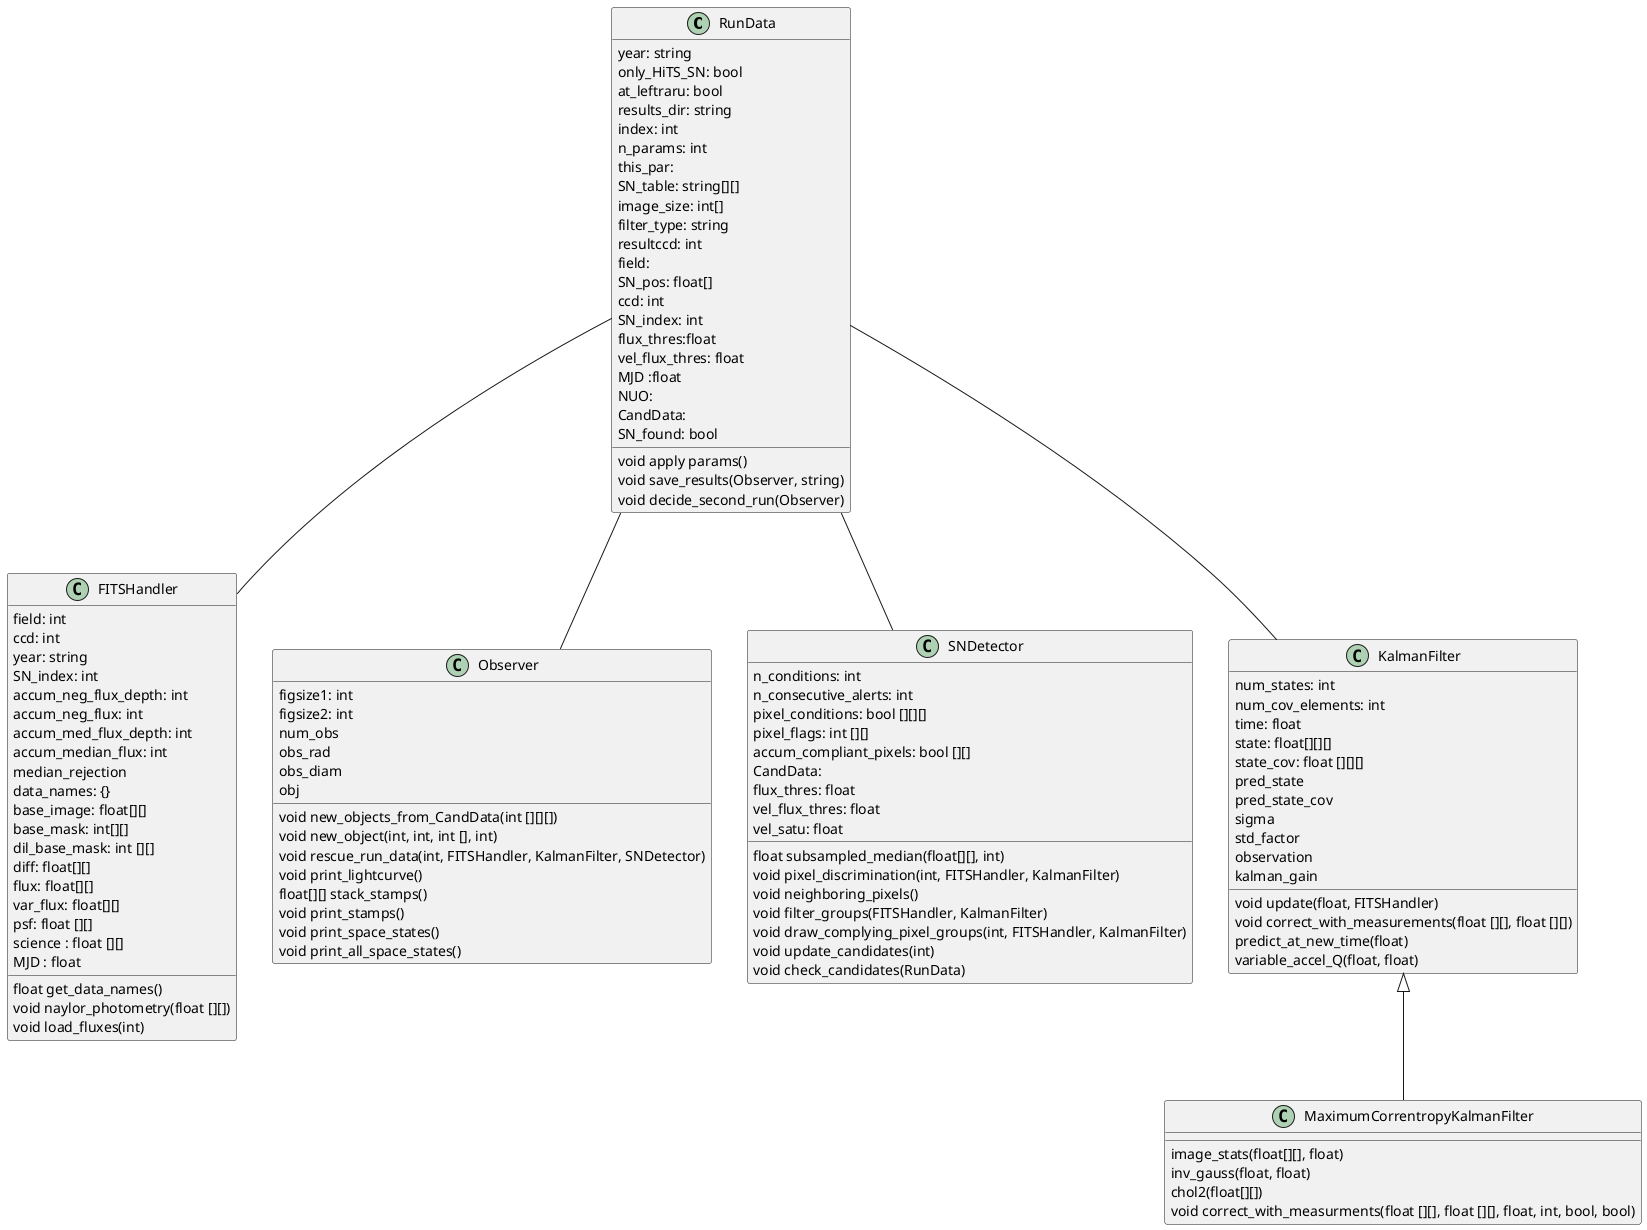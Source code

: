 @startuml

class RunData{
year: string
only_HiTS_SN: bool
at_leftraru: bool
results_dir: string
index: int
n_params: int
this_par:
SN_table: string[][]
image_size: int[]
filter_type: string
resultccd: int
field:
SN_pos: float[]
ccd: int
SN_index: int
flux_thres:float
vel_flux_thres: float
MJD :float
NUO:
CandData:
SN_found: bool

void apply params()
void save_results(Observer, string)
void decide_second_run(Observer)
}

class FITSHandler {

field: int
ccd: int
year: string
SN_index: int
accum_neg_flux_depth: int
accum_neg_flux: int
accum_med_flux_depth: int
accum_median_flux: int
median_rejection
data_names: {}
base_image: float[][]
base_mask: int[][]
dil_base_mask: int [][]
diff: float[][]
flux: float[][]
var_flux: float[][]
psf: float [][]
science : float [][]
MJD : float

float get_data_names()
void naylor_photometry(float [][])
void load_fluxes(int)
}

class Observer{
figsize1: int
figsize2: int
num_obs
obs_rad
obs_diam
obj

void new_objects_from_CandData(int [][][])
void new_object(int, int, int [], int)
void rescue_run_data(int, FITSHandler, KalmanFilter, SNDetector)
void print_lightcurve()
float[][] stack_stamps()
void print_stamps()
void print_space_states()
void print_all_space_states()
}

class SNDetector{
n_conditions: int
n_consecutive_alerts: int
pixel_conditions: bool [][][]
pixel_flags: int [][]
accum_compliant_pixels: bool [][]
CandData:
flux_thres: float
vel_flux_thres: float
vel_satu: float
float subsampled_median(float[][], int)
void pixel_discrimination(int, FITSHandler, KalmanFilter)
void neighboring_pixels()
void filter_groups(FITSHandler, KalmanFilter)
void draw_complying_pixel_groups(int, FITSHandler, KalmanFilter)
void update_candidates(int)
void check_candidates(RunData)
}

class KalmanFilter{
num_states: int
num_cov_elements: int
time: float
state: float[][][]
state_cov: float [][][]
pred_state
pred_state_cov
sigma
std_factor
observation
kalman_gain
void update(float, FITSHandler)
void correct_with_measurements(float [][], float [][])
predict_at_new_time(float)
variable_accel_Q(float, float)
}


class MaximumCorrentropyKalmanFilter{
image_stats(float[][], float)
inv_gauss(float, float)
chol2(float[][])
void correct_with_measurments(float [][], float [][], float, int, bool, bool)
}


KalmanFilter <|-- MaximumCorrentropyKalmanFilter
RunData -- FITSHandler
RunData -- KalmanFilter
RunData -- SNDetector
RunData -- Observer

@enduml